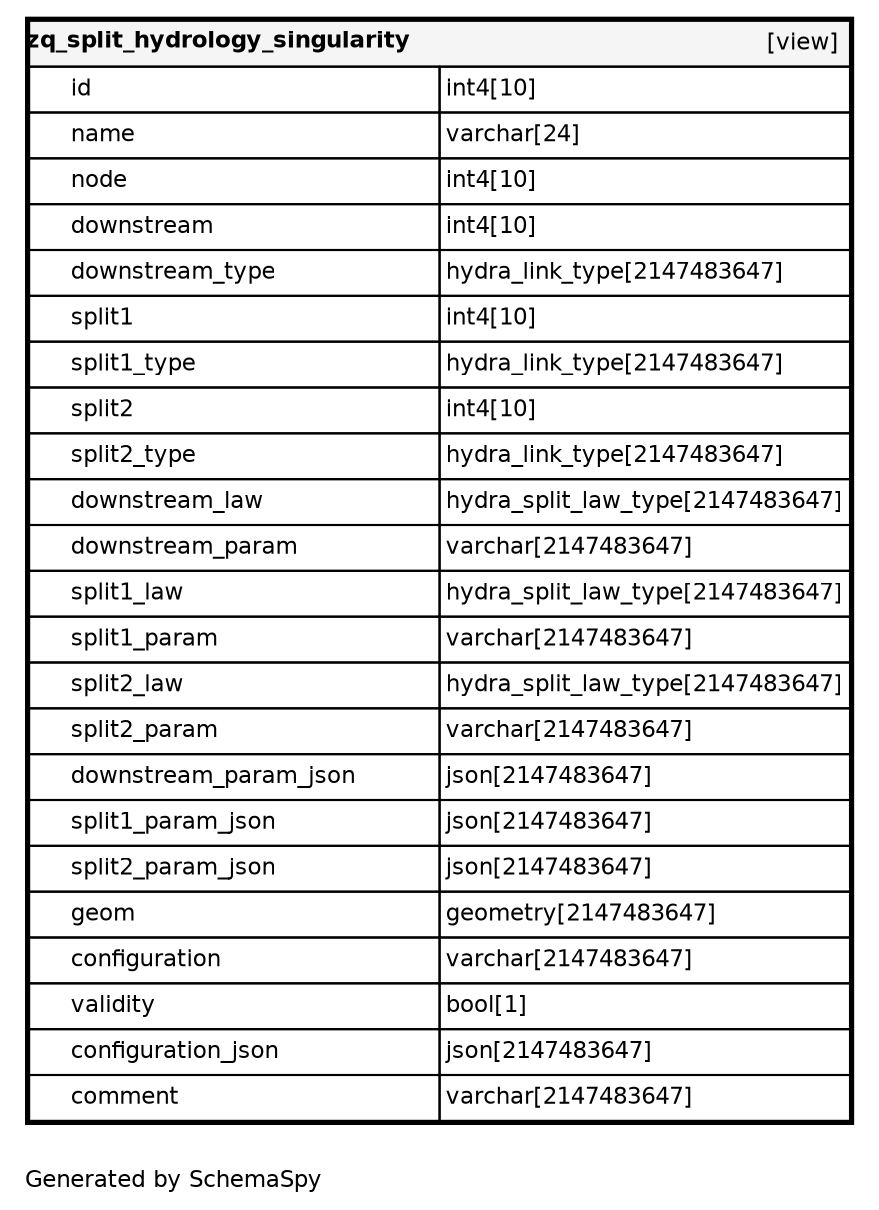 digraph "oneDegreeRelationshipsDiagram" {
  graph [    rankdir="RL"    bgcolor="#ffffff"    label="\nGenerated by SchemaSpy"    labeljust="l"    nodesep="0.18"    ranksep="0.46"    fontname="Helvetica"    fontsize="11"    ration="compress"  ];  node [    fontname="Helvetica"    fontsize="11"    shape="plaintext"  ];  edge [    arrowsize="0.8"  ];
  "zq_split_hydrology_singularity" [
   label=<
    <TABLE BORDER="2" CELLBORDER="1" CELLSPACING="0" BGCOLOR="#ffffff">
      <TR><TD COLSPAN="4"  BGCOLOR="#f5f5f5"><TABLE BORDER="0" CELLSPACING="0"><TR><TD ALIGN="LEFT" FIXEDSIZE="TRUE" WIDTH="176" HEIGHT="16"><B>zq_split_hydrology_singularity</B></TD><TD ALIGN="RIGHT">[view]</TD></TR></TABLE></TD></TR>
      <TR><TD PORT="id" COLSPAN="2" ALIGN="LEFT"><TABLE BORDER="0" CELLSPACING="0" ALIGN="LEFT"><TR ALIGN="LEFT"><TD ALIGN="LEFT" FIXEDSIZE="TRUE" WIDTH="15" HEIGHT="16"></TD><TD ALIGN="LEFT" FIXEDSIZE="TRUE" WIDTH="176" HEIGHT="16">id</TD></TR></TABLE></TD><TD PORT="id.type" ALIGN="LEFT">int4[10]</TD></TR>
      <TR><TD PORT="name" COLSPAN="2" ALIGN="LEFT"><TABLE BORDER="0" CELLSPACING="0" ALIGN="LEFT"><TR ALIGN="LEFT"><TD ALIGN="LEFT" FIXEDSIZE="TRUE" WIDTH="15" HEIGHT="16"></TD><TD ALIGN="LEFT" FIXEDSIZE="TRUE" WIDTH="176" HEIGHT="16">name</TD></TR></TABLE></TD><TD PORT="name.type" ALIGN="LEFT">varchar[24]</TD></TR>
      <TR><TD PORT="node" COLSPAN="2" ALIGN="LEFT"><TABLE BORDER="0" CELLSPACING="0" ALIGN="LEFT"><TR ALIGN="LEFT"><TD ALIGN="LEFT" FIXEDSIZE="TRUE" WIDTH="15" HEIGHT="16"></TD><TD ALIGN="LEFT" FIXEDSIZE="TRUE" WIDTH="176" HEIGHT="16">node</TD></TR></TABLE></TD><TD PORT="node.type" ALIGN="LEFT">int4[10]</TD></TR>
      <TR><TD PORT="downstream" COLSPAN="2" ALIGN="LEFT"><TABLE BORDER="0" CELLSPACING="0" ALIGN="LEFT"><TR ALIGN="LEFT"><TD ALIGN="LEFT" FIXEDSIZE="TRUE" WIDTH="15" HEIGHT="16"></TD><TD ALIGN="LEFT" FIXEDSIZE="TRUE" WIDTH="176" HEIGHT="16">downstream</TD></TR></TABLE></TD><TD PORT="downstream.type" ALIGN="LEFT">int4[10]</TD></TR>
      <TR><TD PORT="downstream_type" COLSPAN="2" ALIGN="LEFT"><TABLE BORDER="0" CELLSPACING="0" ALIGN="LEFT"><TR ALIGN="LEFT"><TD ALIGN="LEFT" FIXEDSIZE="TRUE" WIDTH="15" HEIGHT="16"></TD><TD ALIGN="LEFT" FIXEDSIZE="TRUE" WIDTH="176" HEIGHT="16">downstream_type</TD></TR></TABLE></TD><TD PORT="downstream_type.type" ALIGN="LEFT">hydra_link_type[2147483647]</TD></TR>
      <TR><TD PORT="split1" COLSPAN="2" ALIGN="LEFT"><TABLE BORDER="0" CELLSPACING="0" ALIGN="LEFT"><TR ALIGN="LEFT"><TD ALIGN="LEFT" FIXEDSIZE="TRUE" WIDTH="15" HEIGHT="16"></TD><TD ALIGN="LEFT" FIXEDSIZE="TRUE" WIDTH="176" HEIGHT="16">split1</TD></TR></TABLE></TD><TD PORT="split1.type" ALIGN="LEFT">int4[10]</TD></TR>
      <TR><TD PORT="split1_type" COLSPAN="2" ALIGN="LEFT"><TABLE BORDER="0" CELLSPACING="0" ALIGN="LEFT"><TR ALIGN="LEFT"><TD ALIGN="LEFT" FIXEDSIZE="TRUE" WIDTH="15" HEIGHT="16"></TD><TD ALIGN="LEFT" FIXEDSIZE="TRUE" WIDTH="176" HEIGHT="16">split1_type</TD></TR></TABLE></TD><TD PORT="split1_type.type" ALIGN="LEFT">hydra_link_type[2147483647]</TD></TR>
      <TR><TD PORT="split2" COLSPAN="2" ALIGN="LEFT"><TABLE BORDER="0" CELLSPACING="0" ALIGN="LEFT"><TR ALIGN="LEFT"><TD ALIGN="LEFT" FIXEDSIZE="TRUE" WIDTH="15" HEIGHT="16"></TD><TD ALIGN="LEFT" FIXEDSIZE="TRUE" WIDTH="176" HEIGHT="16">split2</TD></TR></TABLE></TD><TD PORT="split2.type" ALIGN="LEFT">int4[10]</TD></TR>
      <TR><TD PORT="split2_type" COLSPAN="2" ALIGN="LEFT"><TABLE BORDER="0" CELLSPACING="0" ALIGN="LEFT"><TR ALIGN="LEFT"><TD ALIGN="LEFT" FIXEDSIZE="TRUE" WIDTH="15" HEIGHT="16"></TD><TD ALIGN="LEFT" FIXEDSIZE="TRUE" WIDTH="176" HEIGHT="16">split2_type</TD></TR></TABLE></TD><TD PORT="split2_type.type" ALIGN="LEFT">hydra_link_type[2147483647]</TD></TR>
      <TR><TD PORT="downstream_law" COLSPAN="2" ALIGN="LEFT"><TABLE BORDER="0" CELLSPACING="0" ALIGN="LEFT"><TR ALIGN="LEFT"><TD ALIGN="LEFT" FIXEDSIZE="TRUE" WIDTH="15" HEIGHT="16"></TD><TD ALIGN="LEFT" FIXEDSIZE="TRUE" WIDTH="176" HEIGHT="16">downstream_law</TD></TR></TABLE></TD><TD PORT="downstream_law.type" ALIGN="LEFT">hydra_split_law_type[2147483647]</TD></TR>
      <TR><TD PORT="downstream_param" COLSPAN="2" ALIGN="LEFT"><TABLE BORDER="0" CELLSPACING="0" ALIGN="LEFT"><TR ALIGN="LEFT"><TD ALIGN="LEFT" FIXEDSIZE="TRUE" WIDTH="15" HEIGHT="16"></TD><TD ALIGN="LEFT" FIXEDSIZE="TRUE" WIDTH="176" HEIGHT="16">downstream_param</TD></TR></TABLE></TD><TD PORT="downstream_param.type" ALIGN="LEFT">varchar[2147483647]</TD></TR>
      <TR><TD PORT="split1_law" COLSPAN="2" ALIGN="LEFT"><TABLE BORDER="0" CELLSPACING="0" ALIGN="LEFT"><TR ALIGN="LEFT"><TD ALIGN="LEFT" FIXEDSIZE="TRUE" WIDTH="15" HEIGHT="16"></TD><TD ALIGN="LEFT" FIXEDSIZE="TRUE" WIDTH="176" HEIGHT="16">split1_law</TD></TR></TABLE></TD><TD PORT="split1_law.type" ALIGN="LEFT">hydra_split_law_type[2147483647]</TD></TR>
      <TR><TD PORT="split1_param" COLSPAN="2" ALIGN="LEFT"><TABLE BORDER="0" CELLSPACING="0" ALIGN="LEFT"><TR ALIGN="LEFT"><TD ALIGN="LEFT" FIXEDSIZE="TRUE" WIDTH="15" HEIGHT="16"></TD><TD ALIGN="LEFT" FIXEDSIZE="TRUE" WIDTH="176" HEIGHT="16">split1_param</TD></TR></TABLE></TD><TD PORT="split1_param.type" ALIGN="LEFT">varchar[2147483647]</TD></TR>
      <TR><TD PORT="split2_law" COLSPAN="2" ALIGN="LEFT"><TABLE BORDER="0" CELLSPACING="0" ALIGN="LEFT"><TR ALIGN="LEFT"><TD ALIGN="LEFT" FIXEDSIZE="TRUE" WIDTH="15" HEIGHT="16"></TD><TD ALIGN="LEFT" FIXEDSIZE="TRUE" WIDTH="176" HEIGHT="16">split2_law</TD></TR></TABLE></TD><TD PORT="split2_law.type" ALIGN="LEFT">hydra_split_law_type[2147483647]</TD></TR>
      <TR><TD PORT="split2_param" COLSPAN="2" ALIGN="LEFT"><TABLE BORDER="0" CELLSPACING="0" ALIGN="LEFT"><TR ALIGN="LEFT"><TD ALIGN="LEFT" FIXEDSIZE="TRUE" WIDTH="15" HEIGHT="16"></TD><TD ALIGN="LEFT" FIXEDSIZE="TRUE" WIDTH="176" HEIGHT="16">split2_param</TD></TR></TABLE></TD><TD PORT="split2_param.type" ALIGN="LEFT">varchar[2147483647]</TD></TR>
      <TR><TD PORT="downstream_param_json" COLSPAN="2" ALIGN="LEFT"><TABLE BORDER="0" CELLSPACING="0" ALIGN="LEFT"><TR ALIGN="LEFT"><TD ALIGN="LEFT" FIXEDSIZE="TRUE" WIDTH="15" HEIGHT="16"></TD><TD ALIGN="LEFT" FIXEDSIZE="TRUE" WIDTH="176" HEIGHT="16">downstream_param_json</TD></TR></TABLE></TD><TD PORT="downstream_param_json.type" ALIGN="LEFT">json[2147483647]</TD></TR>
      <TR><TD PORT="split1_param_json" COLSPAN="2" ALIGN="LEFT"><TABLE BORDER="0" CELLSPACING="0" ALIGN="LEFT"><TR ALIGN="LEFT"><TD ALIGN="LEFT" FIXEDSIZE="TRUE" WIDTH="15" HEIGHT="16"></TD><TD ALIGN="LEFT" FIXEDSIZE="TRUE" WIDTH="176" HEIGHT="16">split1_param_json</TD></TR></TABLE></TD><TD PORT="split1_param_json.type" ALIGN="LEFT">json[2147483647]</TD></TR>
      <TR><TD PORT="split2_param_json" COLSPAN="2" ALIGN="LEFT"><TABLE BORDER="0" CELLSPACING="0" ALIGN="LEFT"><TR ALIGN="LEFT"><TD ALIGN="LEFT" FIXEDSIZE="TRUE" WIDTH="15" HEIGHT="16"></TD><TD ALIGN="LEFT" FIXEDSIZE="TRUE" WIDTH="176" HEIGHT="16">split2_param_json</TD></TR></TABLE></TD><TD PORT="split2_param_json.type" ALIGN="LEFT">json[2147483647]</TD></TR>
      <TR><TD PORT="geom" COLSPAN="2" ALIGN="LEFT"><TABLE BORDER="0" CELLSPACING="0" ALIGN="LEFT"><TR ALIGN="LEFT"><TD ALIGN="LEFT" FIXEDSIZE="TRUE" WIDTH="15" HEIGHT="16"></TD><TD ALIGN="LEFT" FIXEDSIZE="TRUE" WIDTH="176" HEIGHT="16">geom</TD></TR></TABLE></TD><TD PORT="geom.type" ALIGN="LEFT">geometry[2147483647]</TD></TR>
      <TR><TD PORT="configuration" COLSPAN="2" ALIGN="LEFT"><TABLE BORDER="0" CELLSPACING="0" ALIGN="LEFT"><TR ALIGN="LEFT"><TD ALIGN="LEFT" FIXEDSIZE="TRUE" WIDTH="15" HEIGHT="16"></TD><TD ALIGN="LEFT" FIXEDSIZE="TRUE" WIDTH="176" HEIGHT="16">configuration</TD></TR></TABLE></TD><TD PORT="configuration.type" ALIGN="LEFT">varchar[2147483647]</TD></TR>
      <TR><TD PORT="validity" COLSPAN="2" ALIGN="LEFT"><TABLE BORDER="0" CELLSPACING="0" ALIGN="LEFT"><TR ALIGN="LEFT"><TD ALIGN="LEFT" FIXEDSIZE="TRUE" WIDTH="15" HEIGHT="16"></TD><TD ALIGN="LEFT" FIXEDSIZE="TRUE" WIDTH="176" HEIGHT="16">validity</TD></TR></TABLE></TD><TD PORT="validity.type" ALIGN="LEFT">bool[1]</TD></TR>
      <TR><TD PORT="configuration_json" COLSPAN="2" ALIGN="LEFT"><TABLE BORDER="0" CELLSPACING="0" ALIGN="LEFT"><TR ALIGN="LEFT"><TD ALIGN="LEFT" FIXEDSIZE="TRUE" WIDTH="15" HEIGHT="16"></TD><TD ALIGN="LEFT" FIXEDSIZE="TRUE" WIDTH="176" HEIGHT="16">configuration_json</TD></TR></TABLE></TD><TD PORT="configuration_json.type" ALIGN="LEFT">json[2147483647]</TD></TR>
      <TR><TD PORT="comment" COLSPAN="2" ALIGN="LEFT"><TABLE BORDER="0" CELLSPACING="0" ALIGN="LEFT"><TR ALIGN="LEFT"><TD ALIGN="LEFT" FIXEDSIZE="TRUE" WIDTH="15" HEIGHT="16"></TD><TD ALIGN="LEFT" FIXEDSIZE="TRUE" WIDTH="176" HEIGHT="16">comment</TD></TR></TABLE></TD><TD PORT="comment.type" ALIGN="LEFT">varchar[2147483647]</TD></TR>
    </TABLE>>
    URL="../../tables/zq_split_hydrology_singularity.html"
    target="_top"
    tooltip="zq_split_hydrology_singularity"
  ];
}
